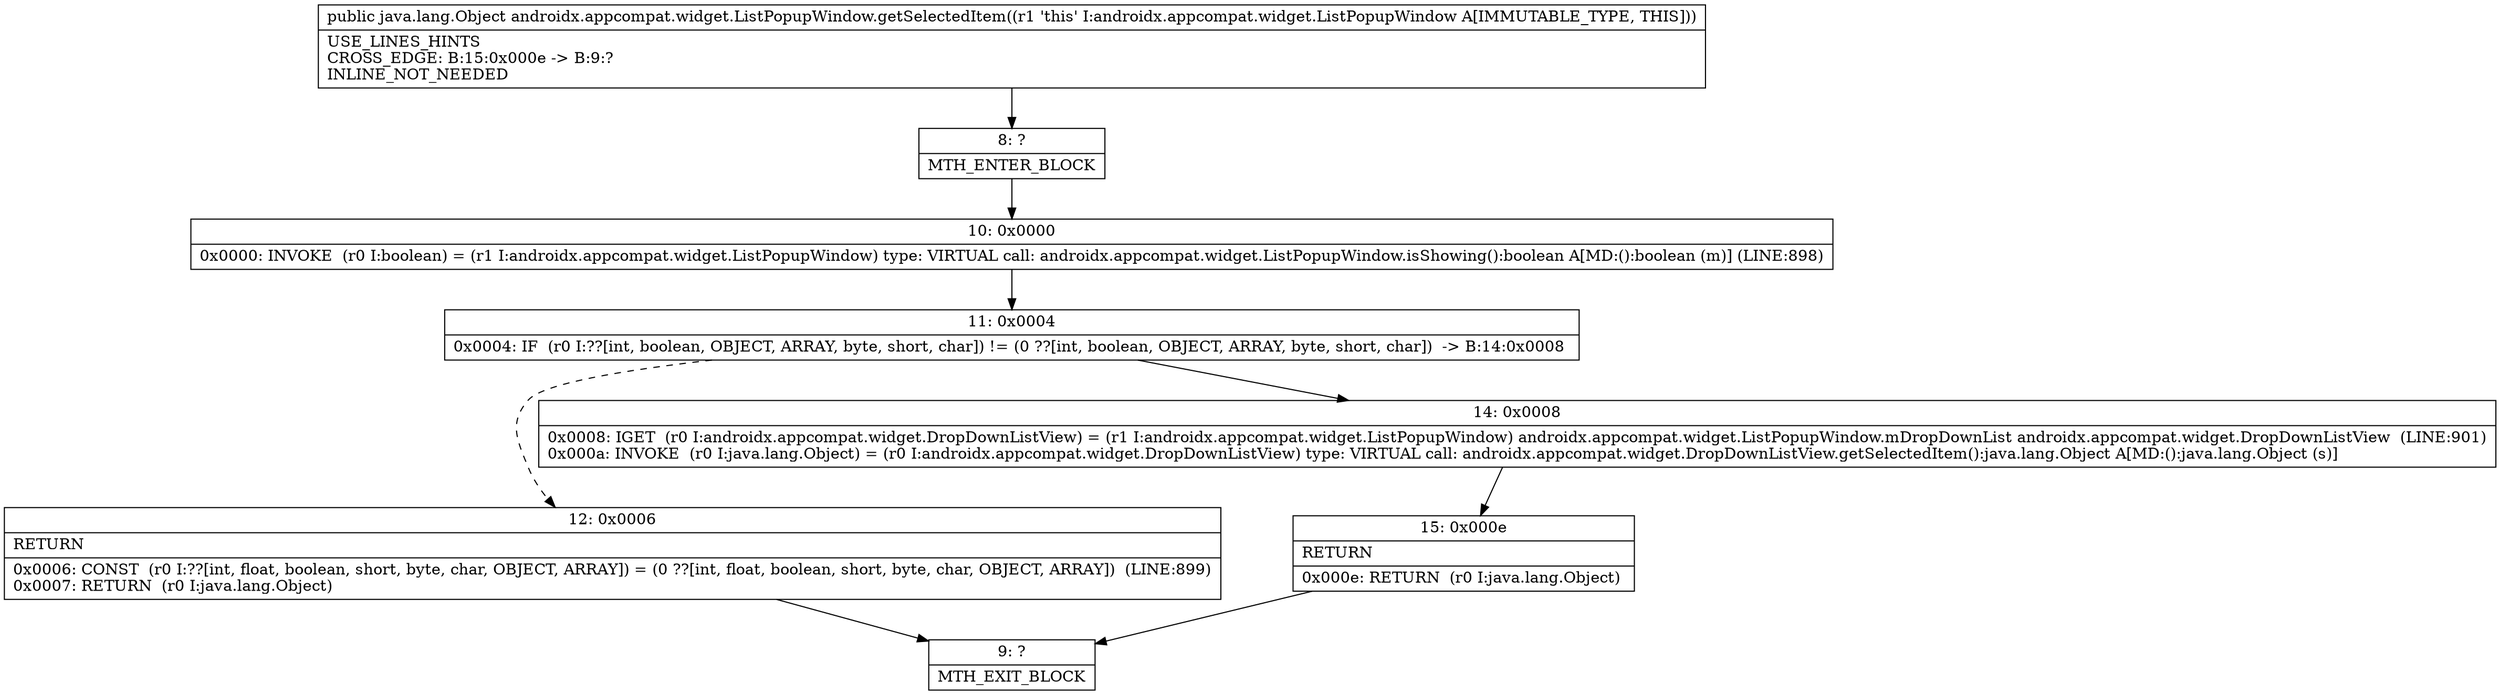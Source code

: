 digraph "CFG forandroidx.appcompat.widget.ListPopupWindow.getSelectedItem()Ljava\/lang\/Object;" {
Node_8 [shape=record,label="{8\:\ ?|MTH_ENTER_BLOCK\l}"];
Node_10 [shape=record,label="{10\:\ 0x0000|0x0000: INVOKE  (r0 I:boolean) = (r1 I:androidx.appcompat.widget.ListPopupWindow) type: VIRTUAL call: androidx.appcompat.widget.ListPopupWindow.isShowing():boolean A[MD:():boolean (m)] (LINE:898)\l}"];
Node_11 [shape=record,label="{11\:\ 0x0004|0x0004: IF  (r0 I:??[int, boolean, OBJECT, ARRAY, byte, short, char]) != (0 ??[int, boolean, OBJECT, ARRAY, byte, short, char])  \-\> B:14:0x0008 \l}"];
Node_12 [shape=record,label="{12\:\ 0x0006|RETURN\l|0x0006: CONST  (r0 I:??[int, float, boolean, short, byte, char, OBJECT, ARRAY]) = (0 ??[int, float, boolean, short, byte, char, OBJECT, ARRAY])  (LINE:899)\l0x0007: RETURN  (r0 I:java.lang.Object) \l}"];
Node_9 [shape=record,label="{9\:\ ?|MTH_EXIT_BLOCK\l}"];
Node_14 [shape=record,label="{14\:\ 0x0008|0x0008: IGET  (r0 I:androidx.appcompat.widget.DropDownListView) = (r1 I:androidx.appcompat.widget.ListPopupWindow) androidx.appcompat.widget.ListPopupWindow.mDropDownList androidx.appcompat.widget.DropDownListView  (LINE:901)\l0x000a: INVOKE  (r0 I:java.lang.Object) = (r0 I:androidx.appcompat.widget.DropDownListView) type: VIRTUAL call: androidx.appcompat.widget.DropDownListView.getSelectedItem():java.lang.Object A[MD:():java.lang.Object (s)]\l}"];
Node_15 [shape=record,label="{15\:\ 0x000e|RETURN\l|0x000e: RETURN  (r0 I:java.lang.Object) \l}"];
MethodNode[shape=record,label="{public java.lang.Object androidx.appcompat.widget.ListPopupWindow.getSelectedItem((r1 'this' I:androidx.appcompat.widget.ListPopupWindow A[IMMUTABLE_TYPE, THIS]))  | USE_LINES_HINTS\lCROSS_EDGE: B:15:0x000e \-\> B:9:?\lINLINE_NOT_NEEDED\l}"];
MethodNode -> Node_8;Node_8 -> Node_10;
Node_10 -> Node_11;
Node_11 -> Node_12[style=dashed];
Node_11 -> Node_14;
Node_12 -> Node_9;
Node_14 -> Node_15;
Node_15 -> Node_9;
}

